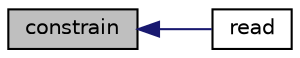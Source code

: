 digraph "constrain"
{
  bgcolor="transparent";
  edge [fontname="Helvetica",fontsize="10",labelfontname="Helvetica",labelfontsize="10"];
  node [fontname="Helvetica",fontsize="10",shape=record];
  rankdir="LR";
  Node674 [label="constrain",height=0.2,width=0.4,color="black", fillcolor="grey75", style="filled", fontcolor="black"];
  Node674 -> Node675 [dir="back",color="midnightblue",fontsize="10",style="solid",fontname="Helvetica"];
  Node675 [label="read",height=0.2,width=0.4,color="black",URL="$a24561.html#a6ce0c64db98eb6144d363dbfc86104eb",tooltip="Read source dictionary. "];
}
